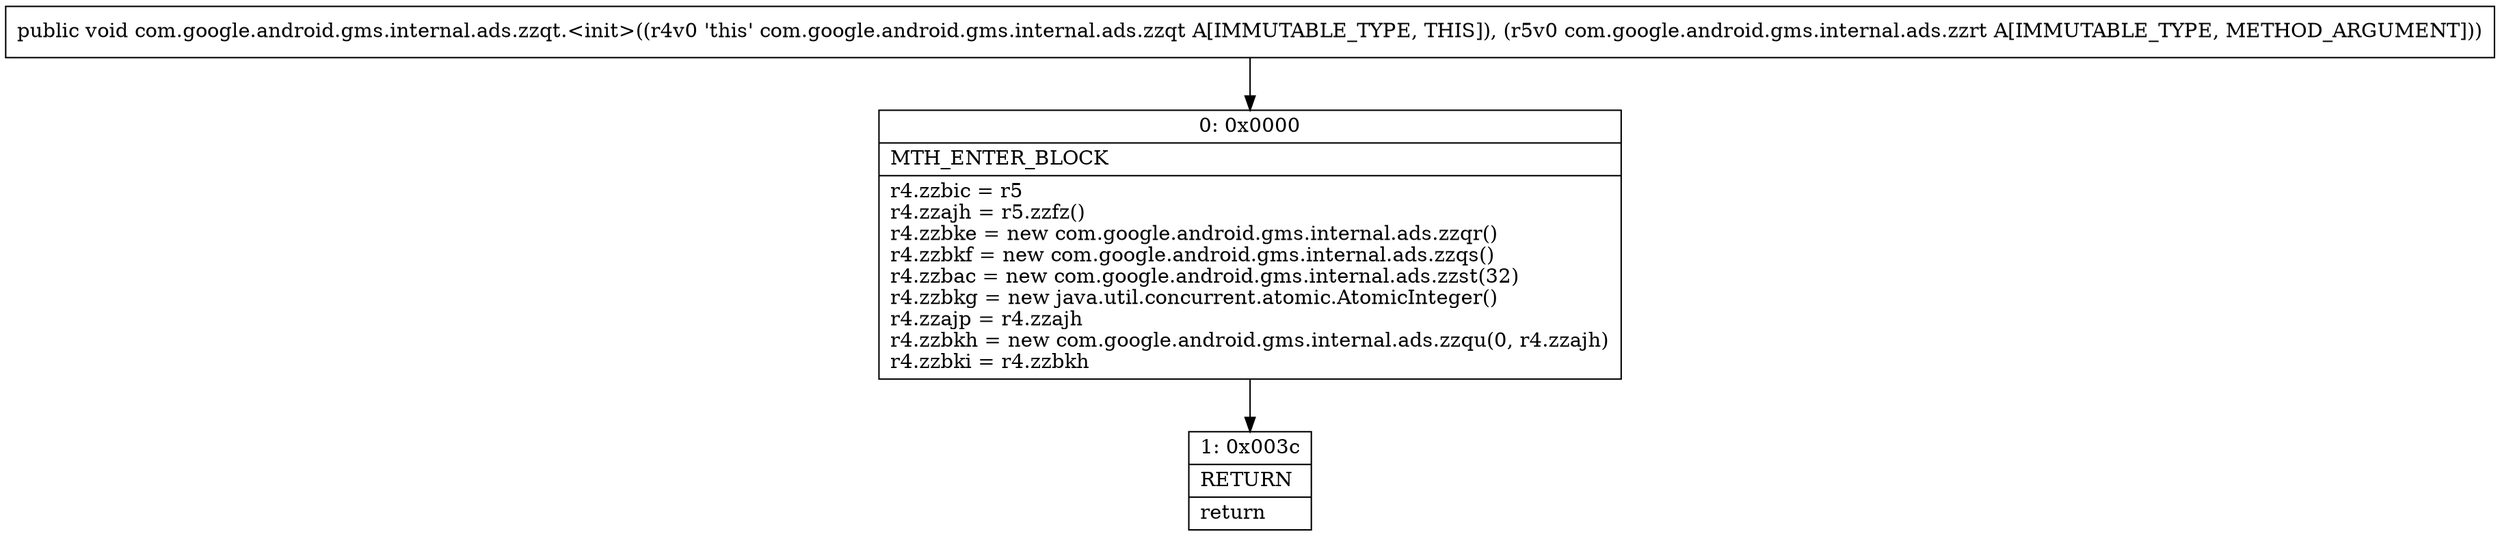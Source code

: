 digraph "CFG forcom.google.android.gms.internal.ads.zzqt.\<init\>(Lcom\/google\/android\/gms\/internal\/ads\/zzrt;)V" {
Node_0 [shape=record,label="{0\:\ 0x0000|MTH_ENTER_BLOCK\l|r4.zzbic = r5\lr4.zzajh = r5.zzfz()\lr4.zzbke = new com.google.android.gms.internal.ads.zzqr()\lr4.zzbkf = new com.google.android.gms.internal.ads.zzqs()\lr4.zzbac = new com.google.android.gms.internal.ads.zzst(32)\lr4.zzbkg = new java.util.concurrent.atomic.AtomicInteger()\lr4.zzajp = r4.zzajh\lr4.zzbkh = new com.google.android.gms.internal.ads.zzqu(0, r4.zzajh)\lr4.zzbki = r4.zzbkh\l}"];
Node_1 [shape=record,label="{1\:\ 0x003c|RETURN\l|return\l}"];
MethodNode[shape=record,label="{public void com.google.android.gms.internal.ads.zzqt.\<init\>((r4v0 'this' com.google.android.gms.internal.ads.zzqt A[IMMUTABLE_TYPE, THIS]), (r5v0 com.google.android.gms.internal.ads.zzrt A[IMMUTABLE_TYPE, METHOD_ARGUMENT])) }"];
MethodNode -> Node_0;
Node_0 -> Node_1;
}

